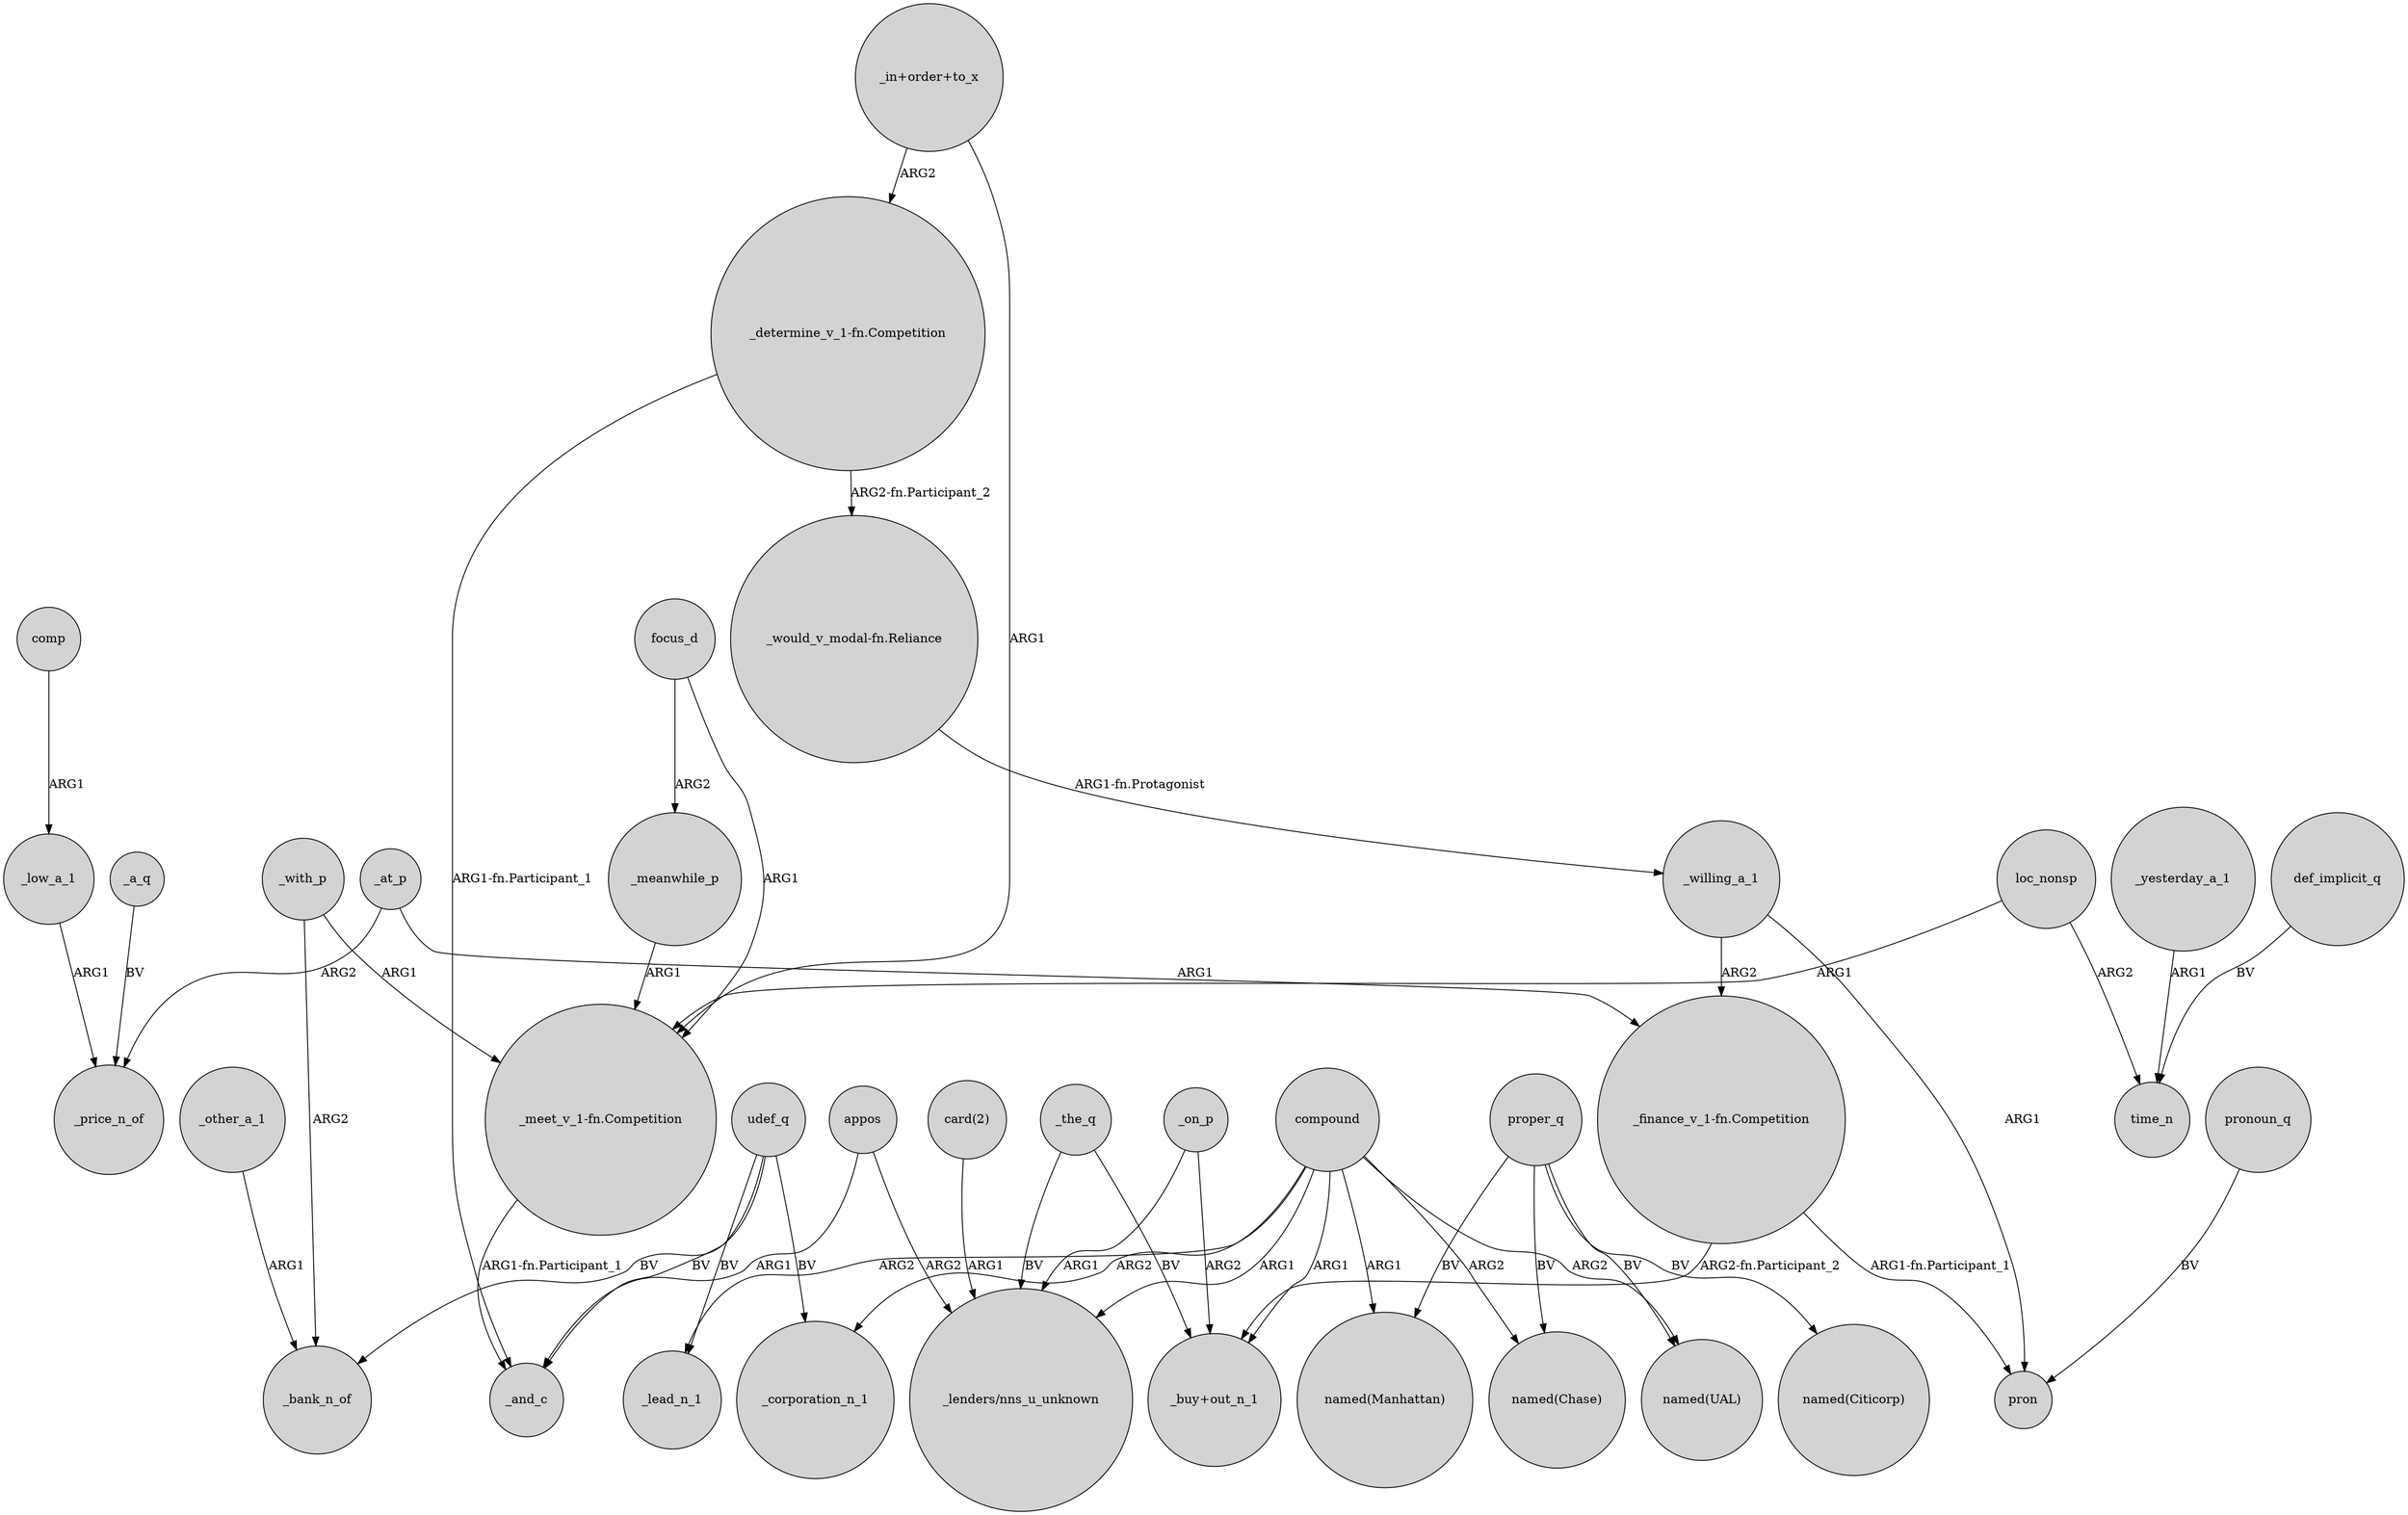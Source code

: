 digraph {
	node [shape=circle style=filled]
	comp -> _low_a_1 [label=ARG1]
	udef_q -> _lead_n_1 [label=BV]
	_on_p -> "_buy+out_n_1" [label=ARG2]
	appos -> "_lenders/nns_u_unknown" [label=ARG2]
	compound -> "_lenders/nns_u_unknown" [label=ARG1]
	udef_q -> _bank_n_of [label=BV]
	_yesterday_a_1 -> time_n [label=ARG1]
	compound -> "named(Manhattan)" [label=ARG1]
	proper_q -> "named(Manhattan)" [label=BV]
	appos -> _and_c [label=ARG1]
	"_determine_v_1-fn.Competition" -> _and_c [label="ARG1-fn.Participant_1"]
	udef_q -> _and_c [label=BV]
	loc_nonsp -> "_meet_v_1-fn.Competition" [label=ARG1]
	_low_a_1 -> _price_n_of [label=ARG1]
	_the_q -> "_lenders/nns_u_unknown" [label=BV]
	proper_q -> "named(UAL)" [label=BV]
	"_would_v_modal-fn.Reliance" -> _willing_a_1 [label="ARG1-fn.Protagonist"]
	"card(2)" -> "_lenders/nns_u_unknown" [label=ARG1]
	pronoun_q -> pron [label=BV]
	_meanwhile_p -> "_meet_v_1-fn.Competition" [label=ARG1]
	"_finance_v_1-fn.Competition" -> pron [label="ARG1-fn.Participant_1"]
	_at_p -> "_finance_v_1-fn.Competition" [label=ARG1]
	"_finance_v_1-fn.Competition" -> "_buy+out_n_1" [label="ARG2-fn.Participant_2"]
	"_determine_v_1-fn.Competition" -> "_would_v_modal-fn.Reliance" [label="ARG2-fn.Participant_2"]
	"_meet_v_1-fn.Competition" -> _and_c [label="ARG1-fn.Participant_1"]
	focus_d -> "_meet_v_1-fn.Competition" [label=ARG1]
	_willing_a_1 -> pron [label=ARG1]
	focus_d -> _meanwhile_p [label=ARG2]
	_at_p -> _price_n_of [label=ARG2]
	compound -> "named(Chase)" [label=ARG2]
	_with_p -> "_meet_v_1-fn.Competition" [label=ARG1]
	compound -> _lead_n_1 [label=ARG2]
	compound -> "named(UAL)" [label=ARG2]
	compound -> _corporation_n_1 [label=ARG2]
	_willing_a_1 -> "_finance_v_1-fn.Competition" [label=ARG2]
	udef_q -> _corporation_n_1 [label=BV]
	compound -> "_buy+out_n_1" [label=ARG1]
	loc_nonsp -> time_n [label=ARG2]
	proper_q -> "named(Citicorp)" [label=BV]
	_the_q -> "_buy+out_n_1" [label=BV]
	_other_a_1 -> _bank_n_of [label=ARG1]
	_on_p -> "_lenders/nns_u_unknown" [label=ARG1]
	"_in+order+to_x" -> "_determine_v_1-fn.Competition" [label=ARG2]
	_with_p -> _bank_n_of [label=ARG2]
	"_in+order+to_x" -> "_meet_v_1-fn.Competition" [label=ARG1]
	def_implicit_q -> time_n [label=BV]
	proper_q -> "named(Chase)" [label=BV]
	_a_q -> _price_n_of [label=BV]
}
